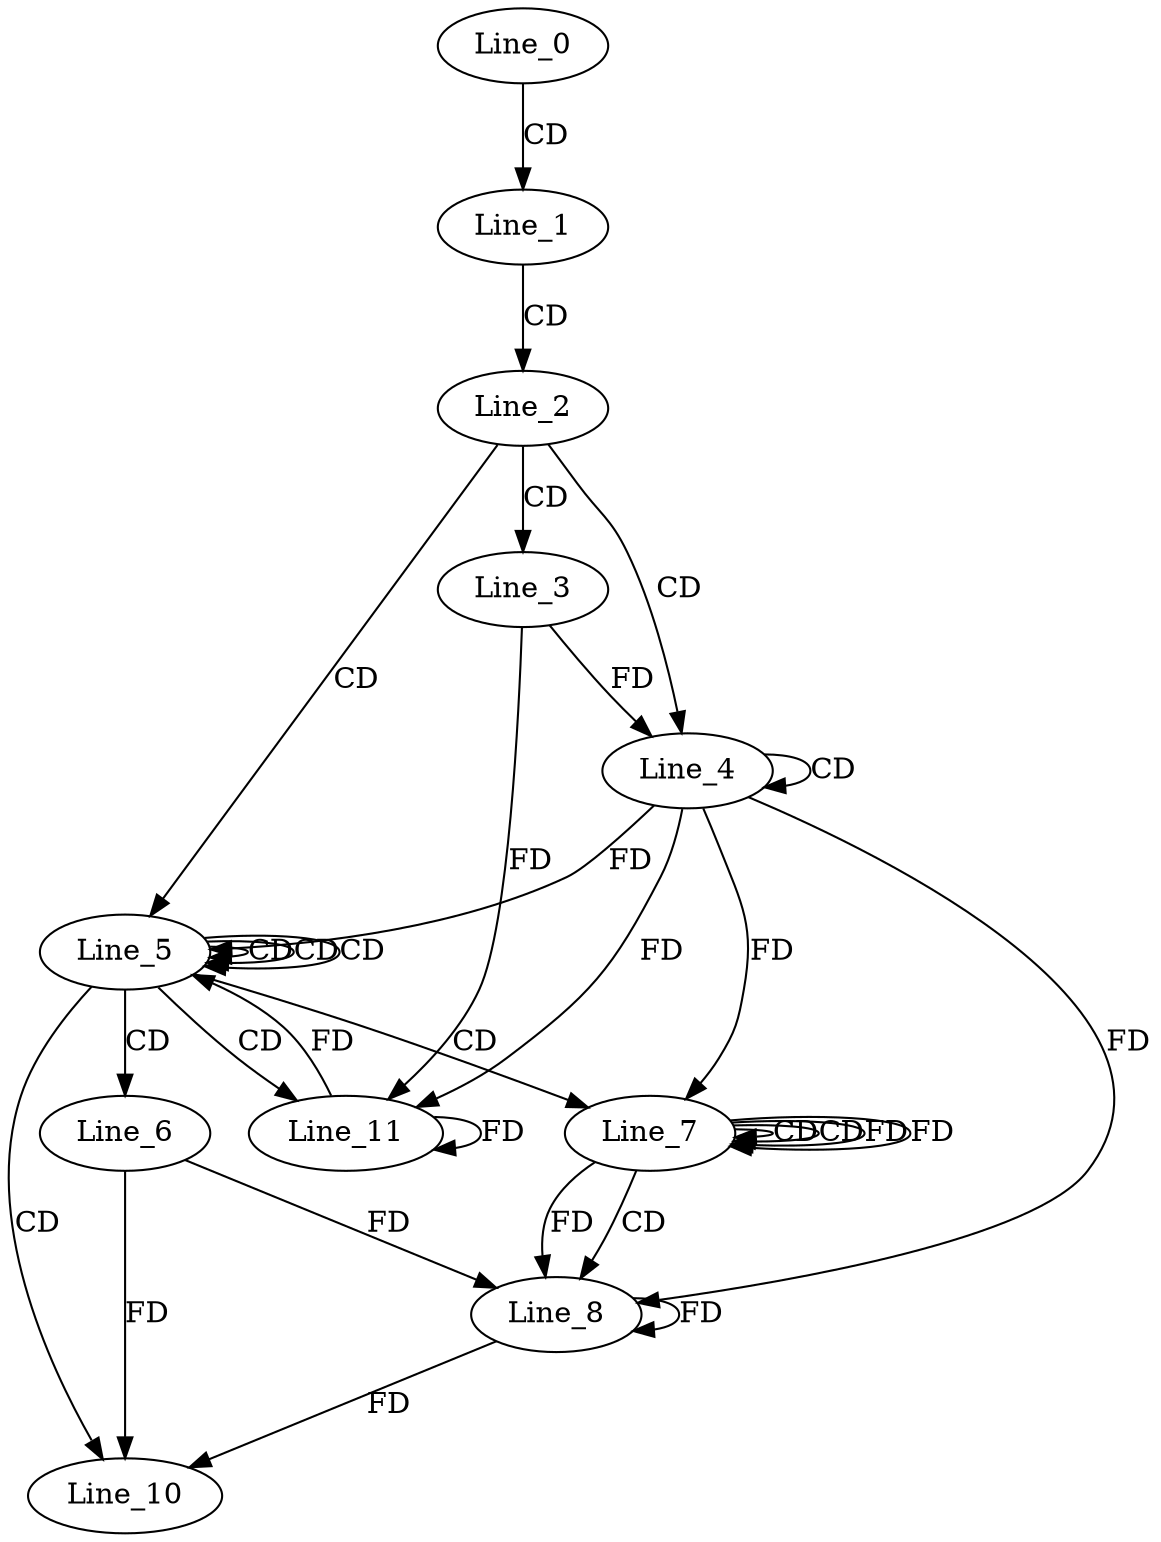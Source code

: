 digraph G {
  Line_0;
  Line_1;
  Line_2;
  Line_3;
  Line_4;
  Line_4;
  Line_5;
  Line_5;
  Line_5;
  Line_6;
  Line_7;
  Line_7;
  Line_7;
  Line_7;
  Line_8;
  Line_8;
  Line_10;
  Line_11;
  Line_11;
  Line_0 -> Line_1 [ label="CD" ];
  Line_1 -> Line_2 [ label="CD" ];
  Line_2 -> Line_3 [ label="CD" ];
  Line_2 -> Line_4 [ label="CD" ];
  Line_4 -> Line_4 [ label="CD" ];
  Line_3 -> Line_4 [ label="FD" ];
  Line_2 -> Line_5 [ label="CD" ];
  Line_5 -> Line_5 [ label="CD" ];
  Line_5 -> Line_5 [ label="CD" ];
  Line_5 -> Line_5 [ label="CD" ];
  Line_4 -> Line_5 [ label="FD" ];
  Line_5 -> Line_6 [ label="CD" ];
  Line_5 -> Line_7 [ label="CD" ];
  Line_7 -> Line_7 [ label="CD" ];
  Line_7 -> Line_7 [ label="CD" ];
  Line_4 -> Line_7 [ label="FD" ];
  Line_7 -> Line_7 [ label="FD" ];
  Line_7 -> Line_8 [ label="CD" ];
  Line_8 -> Line_8 [ label="FD" ];
  Line_6 -> Line_8 [ label="FD" ];
  Line_4 -> Line_8 [ label="FD" ];
  Line_7 -> Line_8 [ label="FD" ];
  Line_5 -> Line_10 [ label="CD" ];
  Line_8 -> Line_10 [ label="FD" ];
  Line_6 -> Line_10 [ label="FD" ];
  Line_5 -> Line_11 [ label="CD" ];
  Line_11 -> Line_11 [ label="FD" ];
  Line_4 -> Line_11 [ label="FD" ];
  Line_3 -> Line_11 [ label="FD" ];
  Line_11 -> Line_5 [ label="FD" ];
  Line_7 -> Line_7 [ label="FD" ];
}
